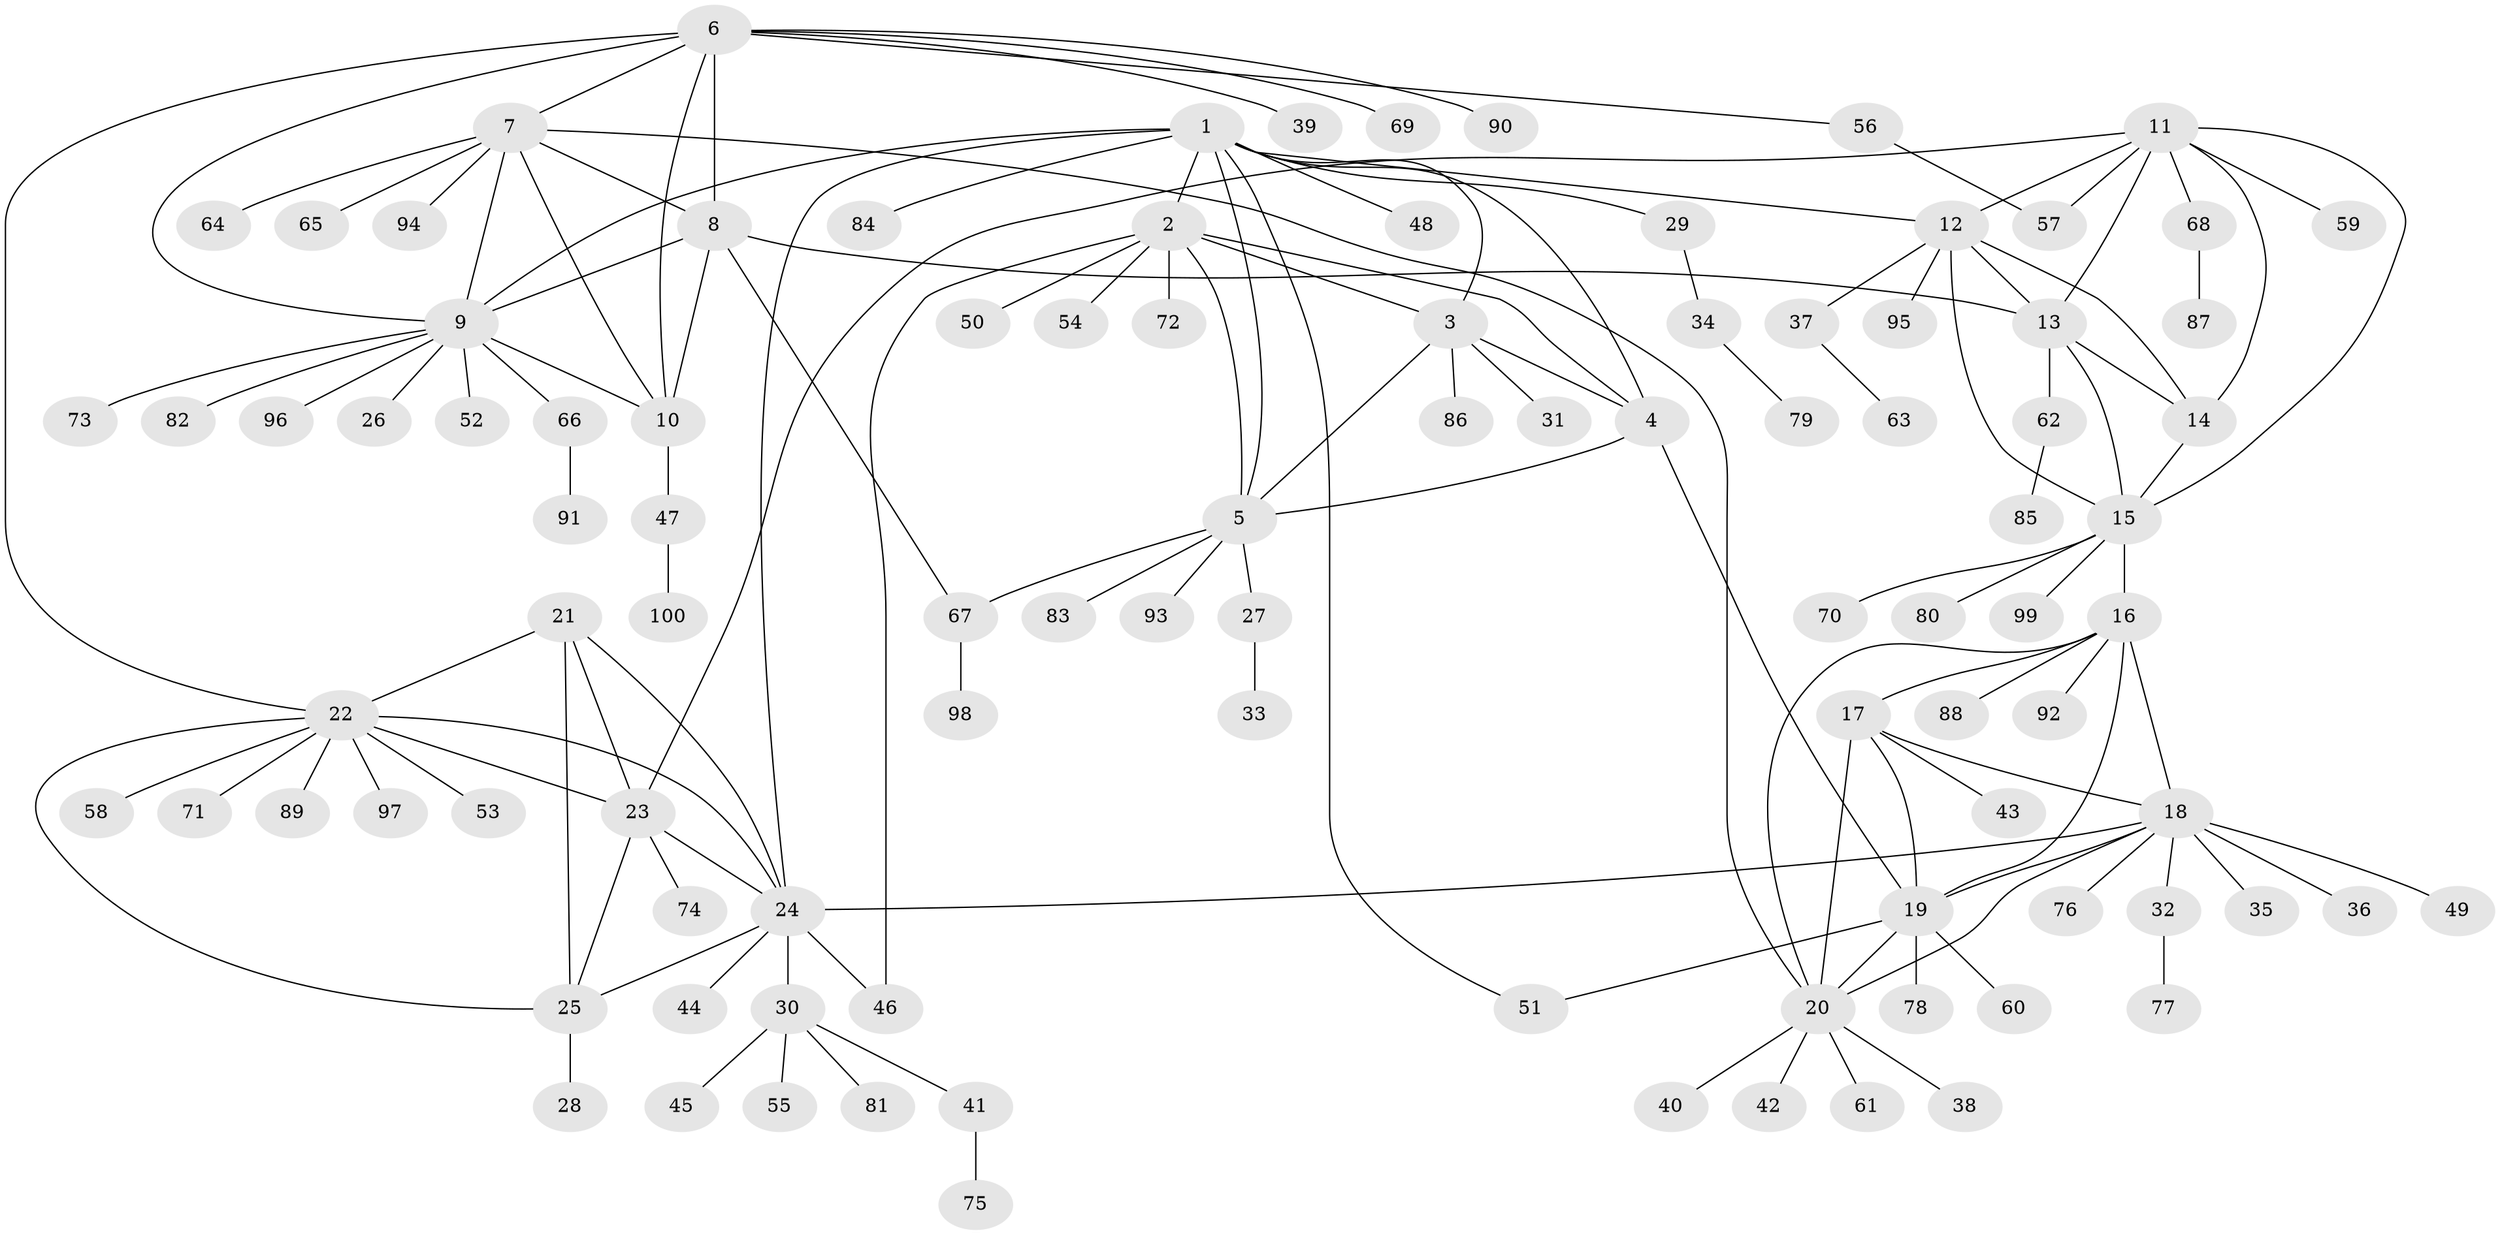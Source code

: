 // coarse degree distribution, {10: 0.02, 4: 0.1, 5: 0.14, 6: 0.14, 7: 0.06, 8: 0.02, 1: 0.44, 2: 0.08}
// Generated by graph-tools (version 1.1) at 2025/52/03/04/25 22:52:21]
// undirected, 100 vertices, 139 edges
graph export_dot {
  node [color=gray90,style=filled];
  1;
  2;
  3;
  4;
  5;
  6;
  7;
  8;
  9;
  10;
  11;
  12;
  13;
  14;
  15;
  16;
  17;
  18;
  19;
  20;
  21;
  22;
  23;
  24;
  25;
  26;
  27;
  28;
  29;
  30;
  31;
  32;
  33;
  34;
  35;
  36;
  37;
  38;
  39;
  40;
  41;
  42;
  43;
  44;
  45;
  46;
  47;
  48;
  49;
  50;
  51;
  52;
  53;
  54;
  55;
  56;
  57;
  58;
  59;
  60;
  61;
  62;
  63;
  64;
  65;
  66;
  67;
  68;
  69;
  70;
  71;
  72;
  73;
  74;
  75;
  76;
  77;
  78;
  79;
  80;
  81;
  82;
  83;
  84;
  85;
  86;
  87;
  88;
  89;
  90;
  91;
  92;
  93;
  94;
  95;
  96;
  97;
  98;
  99;
  100;
  1 -- 2;
  1 -- 3;
  1 -- 4;
  1 -- 5;
  1 -- 9;
  1 -- 12;
  1 -- 24;
  1 -- 29;
  1 -- 48;
  1 -- 51;
  1 -- 84;
  2 -- 3;
  2 -- 4;
  2 -- 5;
  2 -- 46;
  2 -- 50;
  2 -- 54;
  2 -- 72;
  3 -- 4;
  3 -- 5;
  3 -- 31;
  3 -- 86;
  4 -- 5;
  4 -- 19;
  5 -- 27;
  5 -- 67;
  5 -- 83;
  5 -- 93;
  6 -- 7;
  6 -- 8;
  6 -- 9;
  6 -- 10;
  6 -- 22;
  6 -- 39;
  6 -- 56;
  6 -- 69;
  6 -- 90;
  7 -- 8;
  7 -- 9;
  7 -- 10;
  7 -- 20;
  7 -- 64;
  7 -- 65;
  7 -- 94;
  8 -- 9;
  8 -- 10;
  8 -- 13;
  8 -- 67;
  9 -- 10;
  9 -- 26;
  9 -- 52;
  9 -- 66;
  9 -- 73;
  9 -- 82;
  9 -- 96;
  10 -- 47;
  11 -- 12;
  11 -- 13;
  11 -- 14;
  11 -- 15;
  11 -- 23;
  11 -- 57;
  11 -- 59;
  11 -- 68;
  12 -- 13;
  12 -- 14;
  12 -- 15;
  12 -- 37;
  12 -- 95;
  13 -- 14;
  13 -- 15;
  13 -- 62;
  14 -- 15;
  15 -- 16;
  15 -- 70;
  15 -- 80;
  15 -- 99;
  16 -- 17;
  16 -- 18;
  16 -- 19;
  16 -- 20;
  16 -- 88;
  16 -- 92;
  17 -- 18;
  17 -- 19;
  17 -- 20;
  17 -- 43;
  18 -- 19;
  18 -- 20;
  18 -- 24;
  18 -- 32;
  18 -- 35;
  18 -- 36;
  18 -- 49;
  18 -- 76;
  19 -- 20;
  19 -- 51;
  19 -- 60;
  19 -- 78;
  20 -- 38;
  20 -- 40;
  20 -- 42;
  20 -- 61;
  21 -- 22;
  21 -- 23;
  21 -- 24;
  21 -- 25;
  22 -- 23;
  22 -- 24;
  22 -- 25;
  22 -- 53;
  22 -- 58;
  22 -- 71;
  22 -- 89;
  22 -- 97;
  23 -- 24;
  23 -- 25;
  23 -- 74;
  24 -- 25;
  24 -- 30;
  24 -- 44;
  24 -- 46;
  25 -- 28;
  27 -- 33;
  29 -- 34;
  30 -- 41;
  30 -- 45;
  30 -- 55;
  30 -- 81;
  32 -- 77;
  34 -- 79;
  37 -- 63;
  41 -- 75;
  47 -- 100;
  56 -- 57;
  62 -- 85;
  66 -- 91;
  67 -- 98;
  68 -- 87;
}

